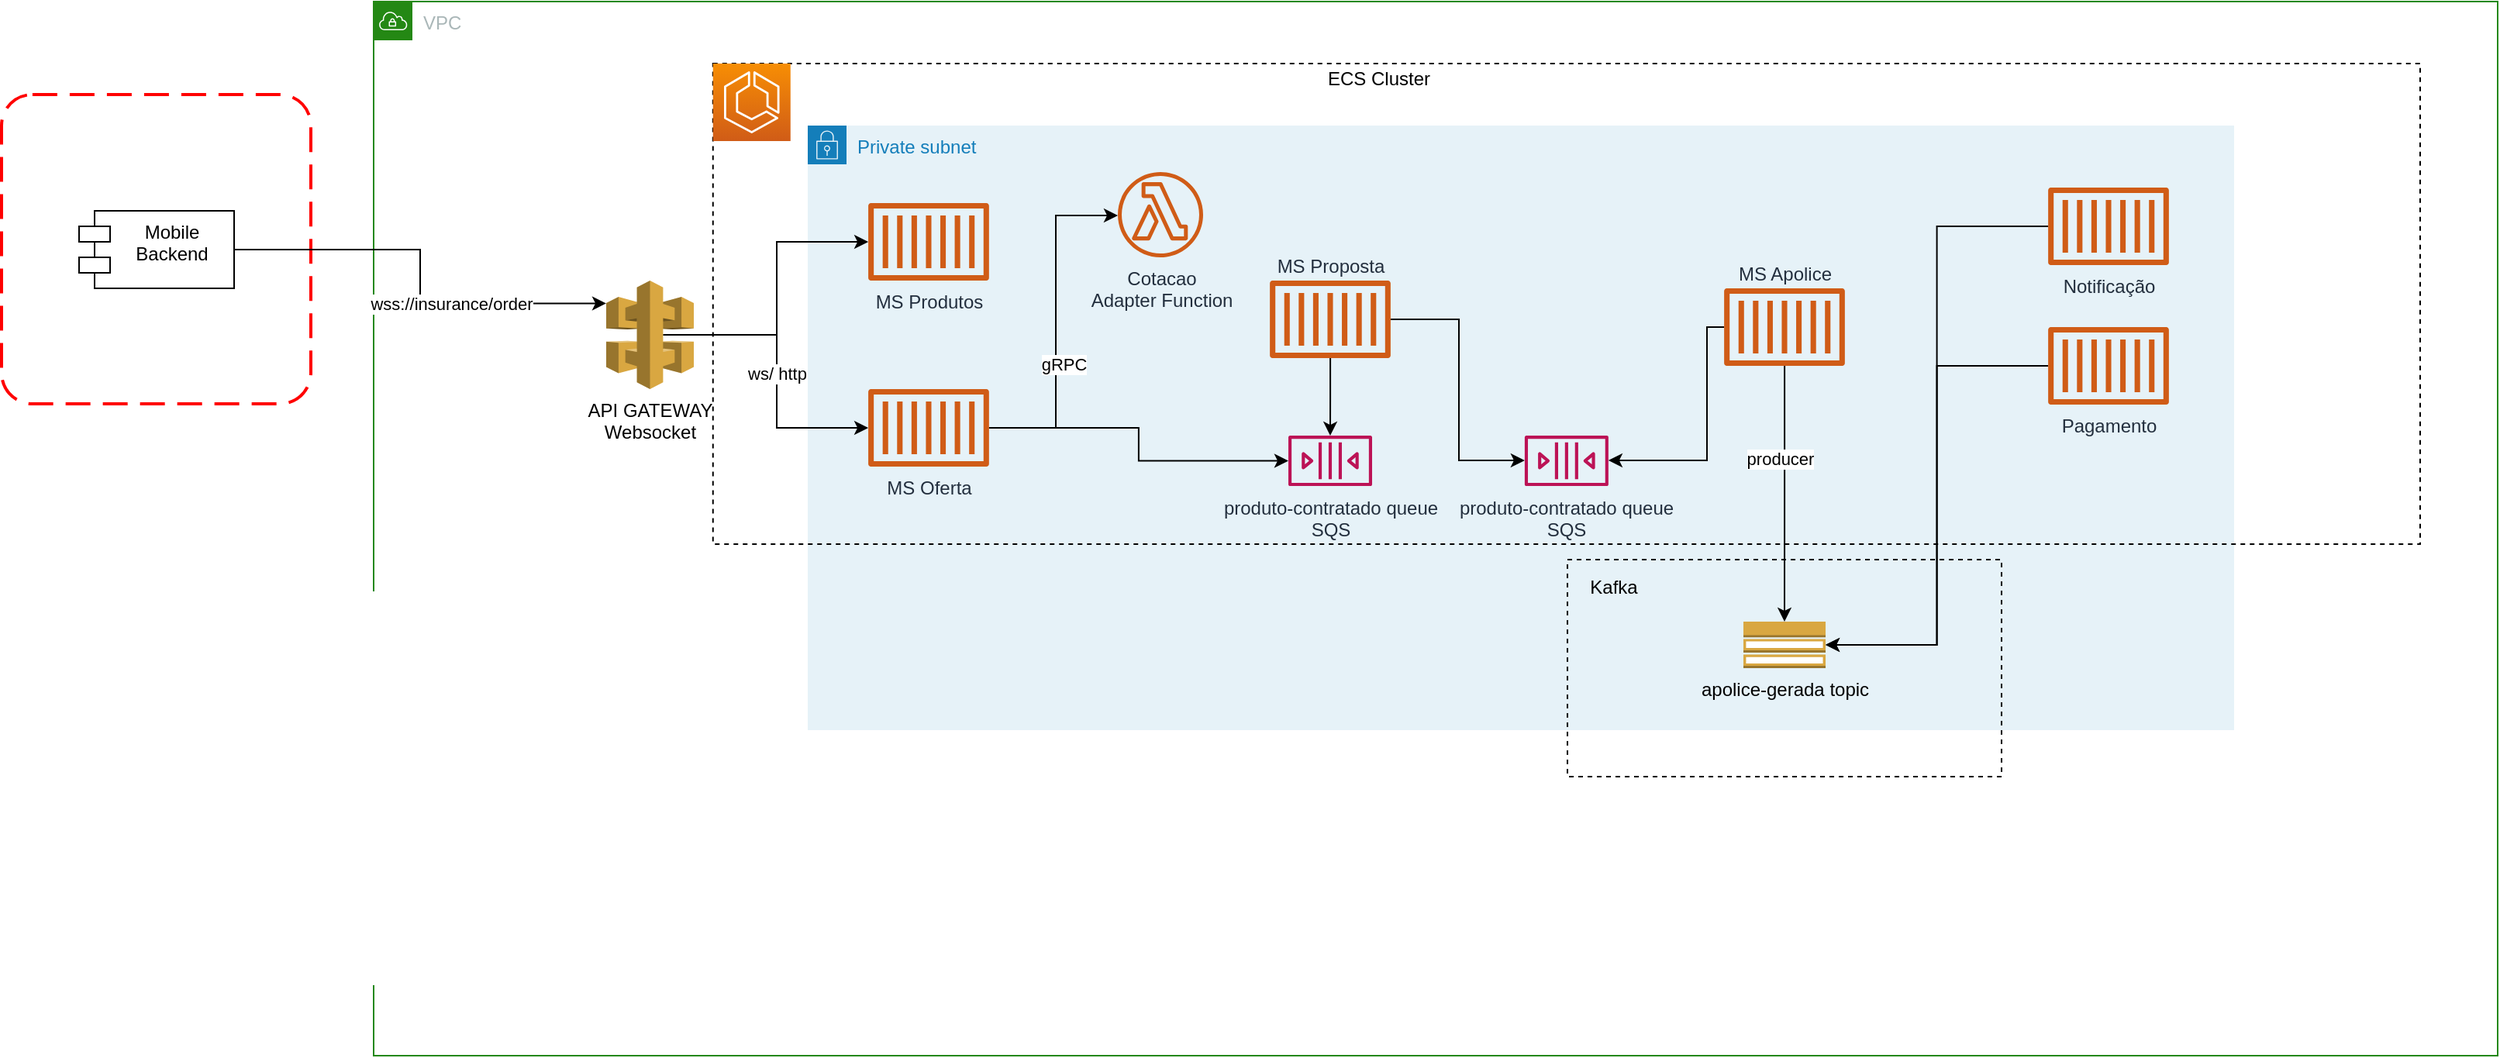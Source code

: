 <mxfile version="14.8.2" type="github" pages="2">
  <diagram name="Diagram" id="b5b7bab2-c9e2-2cf4-8b2a-24fd1a2a6d21">
    <mxGraphModel dx="1935" dy="450" grid="1" gridSize="10" guides="1" tooltips="1" connect="1" arrows="1" fold="1" page="1" pageScale="1" pageWidth="827" pageHeight="1169" background="#ffffff" math="0" shadow="0">
      <root>
        <mxCell id="0" />
        <mxCell id="1" parent="0" />
        <mxCell id="tvd1okN19O1a-mlgR9g5-3" value="Private subnet" style="points=[[0,0],[0.25,0],[0.5,0],[0.75,0],[1,0],[1,0.25],[1,0.5],[1,0.75],[1,1],[0.75,1],[0.5,1],[0.25,1],[0,1],[0,0.75],[0,0.5],[0,0.25]];outlineConnect=0;gradientColor=none;html=1;whiteSpace=wrap;fontSize=12;fontStyle=0;shape=mxgraph.aws4.group;grIcon=mxgraph.aws4.group_security_group;grStroke=0;strokeColor=#147EBA;fillColor=#E6F2F8;verticalAlign=top;align=left;spacingLeft=30;fontColor=#147EBA;dashed=0;" parent="1" vertex="1">
          <mxGeometry x="420" y="480" width="920" height="390" as="geometry" />
        </mxCell>
        <mxCell id="tvd1okN19O1a-mlgR9g5-1" value="VPC" style="points=[[0,0],[0.25,0],[0.5,0],[0.75,0],[1,0],[1,0.25],[1,0.5],[1,0.75],[1,1],[0.75,1],[0.5,1],[0.25,1],[0,1],[0,0.75],[0,0.5],[0,0.25]];outlineConnect=0;gradientColor=none;html=1;whiteSpace=wrap;fontSize=12;fontStyle=0;shape=mxgraph.aws4.group;grIcon=mxgraph.aws4.group_vpc;strokeColor=#248814;fillColor=none;verticalAlign=top;align=left;spacingLeft=30;fontColor=#AAB7B8;dashed=0;" parent="1" vertex="1">
          <mxGeometry x="140" y="400" width="1370" height="680" as="geometry" />
        </mxCell>
        <mxCell id="tvd1okN19O1a-mlgR9g5-6" value="" style="group" parent="1" vertex="1" connectable="0">
          <mxGeometry x="370" y="440" width="1090" height="328" as="geometry" />
        </mxCell>
        <mxCell id="tvd1okN19O1a-mlgR9g5-5" value="" style="whiteSpace=wrap;html=1;fillColor=none;dashed=1;" parent="tvd1okN19O1a-mlgR9g5-6" vertex="1">
          <mxGeometry x="-11.122" width="1101.122" height="310" as="geometry" />
        </mxCell>
        <mxCell id="tvd1okN19O1a-mlgR9g5-4" value="" style="outlineConnect=0;fontColor=#232F3E;gradientColor=#F78E04;gradientDirection=north;fillColor=#D05C17;strokeColor=#ffffff;dashed=0;verticalLabelPosition=bottom;verticalAlign=top;align=center;html=1;fontSize=12;fontStyle=0;aspect=fixed;shape=mxgraph.aws4.resourceIcon;resIcon=mxgraph.aws4.ecs;" parent="tvd1okN19O1a-mlgR9g5-6" vertex="1">
          <mxGeometry x="-11.122" width="50" height="50" as="geometry" />
        </mxCell>
        <mxCell id="tvd1okN19O1a-mlgR9g5-9" value="MS Produtos" style="outlineConnect=0;fontColor=#232F3E;gradientColor=none;fillColor=#D05C17;strokeColor=none;dashed=0;verticalLabelPosition=bottom;verticalAlign=top;align=center;html=1;fontSize=12;fontStyle=0;aspect=fixed;pointerEvents=1;shape=mxgraph.aws4.container_1;" parent="tvd1okN19O1a-mlgR9g5-6" vertex="1">
          <mxGeometry x="88.98" y="90" width="78" height="50" as="geometry" />
        </mxCell>
        <mxCell id="wl0AFMPT9J54D38UUOsd-4" style="edgeStyle=orthogonalEdgeStyle;rounded=0;orthogonalLoop=1;jettySize=auto;html=1;" parent="tvd1okN19O1a-mlgR9g5-6" source="tvd1okN19O1a-mlgR9g5-7" target="wl0AFMPT9J54D38UUOsd-11" edge="1">
          <mxGeometry relative="1" as="geometry">
            <mxPoint x="240" y="165" as="targetPoint" />
            <Array as="points">
              <mxPoint x="210" y="235" />
              <mxPoint x="210" y="98" />
            </Array>
          </mxGeometry>
        </mxCell>
        <mxCell id="wl0AFMPT9J54D38UUOsd-5" value="gRPC" style="edgeLabel;html=1;align=center;verticalAlign=middle;resizable=0;points=[];" parent="wl0AFMPT9J54D38UUOsd-4" vertex="1" connectable="0">
          <mxGeometry x="-0.231" y="-5" relative="1" as="geometry">
            <mxPoint as="offset" />
          </mxGeometry>
        </mxCell>
        <mxCell id="wl0AFMPT9J54D38UUOsd-7" style="edgeStyle=orthogonalEdgeStyle;rounded=0;orthogonalLoop=1;jettySize=auto;html=1;" parent="tvd1okN19O1a-mlgR9g5-6" source="tvd1okN19O1a-mlgR9g5-7" target="wl0AFMPT9J54D38UUOsd-6" edge="1">
          <mxGeometry relative="1" as="geometry" />
        </mxCell>
        <mxCell id="tvd1okN19O1a-mlgR9g5-7" value="MS Oferta" style="outlineConnect=0;fontColor=#232F3E;gradientColor=none;fillColor=#D05C17;strokeColor=none;dashed=0;verticalLabelPosition=bottom;verticalAlign=top;align=center;html=1;fontSize=12;fontStyle=0;aspect=fixed;pointerEvents=1;shape=mxgraph.aws4.container_1;" parent="tvd1okN19O1a-mlgR9g5-6" vertex="1">
          <mxGeometry x="88.98" y="210" width="78" height="50" as="geometry" />
        </mxCell>
        <mxCell id="wl0AFMPT9J54D38UUOsd-8" style="edgeStyle=orthogonalEdgeStyle;rounded=0;orthogonalLoop=1;jettySize=auto;html=1;" parent="tvd1okN19O1a-mlgR9g5-6" source="tvd1okN19O1a-mlgR9g5-8" target="wl0AFMPT9J54D38UUOsd-6" edge="1">
          <mxGeometry relative="1" as="geometry" />
        </mxCell>
        <mxCell id="wl0AFMPT9J54D38UUOsd-10" style="edgeStyle=orthogonalEdgeStyle;rounded=0;orthogonalLoop=1;jettySize=auto;html=1;" parent="tvd1okN19O1a-mlgR9g5-6" source="tvd1okN19O1a-mlgR9g5-8" target="wl0AFMPT9J54D38UUOsd-9" edge="1">
          <mxGeometry relative="1" as="geometry">
            <Array as="points">
              <mxPoint x="470" y="165" />
              <mxPoint x="470" y="256" />
            </Array>
          </mxGeometry>
        </mxCell>
        <mxCell id="tvd1okN19O1a-mlgR9g5-8" value="MS Proposta" style="outlineConnect=0;fontColor=#232F3E;gradientColor=none;fillColor=#D05C17;strokeColor=none;dashed=0;verticalLabelPosition=top;verticalAlign=bottom;align=center;html=1;fontSize=12;fontStyle=0;aspect=fixed;pointerEvents=1;shape=mxgraph.aws4.container_1;labelPosition=center;" parent="tvd1okN19O1a-mlgR9g5-6" vertex="1">
          <mxGeometry x="348" y="140" width="78" height="50" as="geometry" />
        </mxCell>
        <mxCell id="wl0AFMPT9J54D38UUOsd-6" value="produto-contratado queue&lt;br&gt;SQS" style="outlineConnect=0;fontColor=#232F3E;gradientColor=none;fillColor=#BC1356;strokeColor=none;dashed=0;verticalLabelPosition=bottom;verticalAlign=top;align=center;html=1;fontSize=12;fontStyle=0;aspect=fixed;pointerEvents=1;shape=mxgraph.aws4.queue;" parent="tvd1okN19O1a-mlgR9g5-6" vertex="1">
          <mxGeometry x="360" y="240" width="54" height="32.54" as="geometry" />
        </mxCell>
        <mxCell id="iYgJHh3t-7WdSJXqQDM3-1" style="edgeStyle=orthogonalEdgeStyle;rounded=0;orthogonalLoop=1;jettySize=auto;html=1;" edge="1" parent="tvd1okN19O1a-mlgR9g5-6" source="tvd1okN19O1a-mlgR9g5-12" target="wl0AFMPT9J54D38UUOsd-9">
          <mxGeometry relative="1" as="geometry">
            <Array as="points">
              <mxPoint x="630" y="170" />
              <mxPoint x="630" y="256" />
            </Array>
          </mxGeometry>
        </mxCell>
        <mxCell id="tvd1okN19O1a-mlgR9g5-12" value="MS Apolice" style="outlineConnect=0;fontColor=#232F3E;gradientColor=none;fillColor=#D05C17;strokeColor=none;dashed=0;verticalLabelPosition=top;verticalAlign=bottom;align=center;html=1;fontSize=12;fontStyle=0;aspect=fixed;pointerEvents=1;shape=mxgraph.aws4.container_1;labelPosition=center;" parent="tvd1okN19O1a-mlgR9g5-6" vertex="1">
          <mxGeometry x="641" y="145" width="78" height="50" as="geometry" />
        </mxCell>
        <mxCell id="wl0AFMPT9J54D38UUOsd-9" value="produto-contratado queue&lt;br&gt;SQS" style="outlineConnect=0;fontColor=#232F3E;gradientColor=none;fillColor=#BC1356;strokeColor=none;dashed=0;verticalLabelPosition=bottom;verticalAlign=top;align=center;html=1;fontSize=12;fontStyle=0;aspect=fixed;pointerEvents=1;shape=mxgraph.aws4.queue;" parent="tvd1okN19O1a-mlgR9g5-6" vertex="1">
          <mxGeometry x="512.44" y="240" width="54" height="32.54" as="geometry" />
        </mxCell>
        <mxCell id="wl0AFMPT9J54D38UUOsd-11" value="Cotacao &lt;br&gt;Adapter Function" style="outlineConnect=0;fontColor=#232F3E;gradientColor=none;fillColor=#D05C17;strokeColor=none;dashed=0;verticalLabelPosition=bottom;verticalAlign=top;align=center;html=1;fontSize=12;fontStyle=0;aspect=fixed;pointerEvents=1;shape=mxgraph.aws4.lambda_function;" parent="tvd1okN19O1a-mlgR9g5-6" vertex="1">
          <mxGeometry x="250" y="70" width="55" height="55" as="geometry" />
        </mxCell>
        <mxCell id="tvd1okN19O1a-mlgR9g5-2" value="" style="rounded=1;arcSize=10;dashed=1;strokeColor=#ff0000;fillColor=none;gradientColor=none;dashPattern=8 4;strokeWidth=2;" parent="1" vertex="1">
          <mxGeometry x="-100" y="460" width="199.5" height="199.5" as="geometry" />
        </mxCell>
        <mxCell id="tvd1okN19O1a-mlgR9g5-14" value="ECS Cluster" style="text;html=1;resizable=0;autosize=1;align=center;verticalAlign=middle;points=[];fillColor=none;strokeColor=none;rounded=0;dashed=1;" parent="1" vertex="1">
          <mxGeometry x="748" y="440" width="80" height="20" as="geometry" />
        </mxCell>
        <mxCell id="Gdchr0kUo4fgMxnwDDe_-3" value="" style="whiteSpace=wrap;html=1;fillColor=none;dashed=1;" parent="1" vertex="1">
          <mxGeometry x="910" y="760" width="280" height="140" as="geometry" />
        </mxCell>
        <mxCell id="Gdchr0kUo4fgMxnwDDe_-13" value="apolice-gerada topic" style="outlineConnect=0;dashed=0;verticalLabelPosition=bottom;verticalAlign=top;align=center;html=1;shape=mxgraph.aws3.topic_2;fillColor=#D9A741;gradientColor=none;" parent="1" vertex="1">
          <mxGeometry x="1023.5" y="800" width="53" height="30" as="geometry" />
        </mxCell>
        <mxCell id="iYgJHh3t-7WdSJXqQDM3-5" style="edgeStyle=orthogonalEdgeStyle;rounded=0;orthogonalLoop=1;jettySize=auto;html=1;entryX=1;entryY=0.5;entryDx=0;entryDy=0;entryPerimeter=0;" edge="1" parent="1" source="Gdchr0kUo4fgMxnwDDe_-21" target="Gdchr0kUo4fgMxnwDDe_-13">
          <mxGeometry relative="1" as="geometry" />
        </mxCell>
        <mxCell id="Gdchr0kUo4fgMxnwDDe_-21" value="Notificação" style="outlineConnect=0;fontColor=#232F3E;gradientColor=none;fillColor=#D05C17;strokeColor=none;dashed=0;verticalLabelPosition=bottom;verticalAlign=top;align=center;html=1;fontSize=12;fontStyle=0;aspect=fixed;pointerEvents=1;shape=mxgraph.aws4.container_1;" parent="1" vertex="1">
          <mxGeometry x="1220" y="520" width="78" height="50" as="geometry" />
        </mxCell>
        <mxCell id="iYgJHh3t-7WdSJXqQDM3-6" style="edgeStyle=orthogonalEdgeStyle;rounded=0;orthogonalLoop=1;jettySize=auto;html=1;entryX=1;entryY=0.5;entryDx=0;entryDy=0;entryPerimeter=0;" edge="1" parent="1" source="Gdchr0kUo4fgMxnwDDe_-22" target="Gdchr0kUo4fgMxnwDDe_-13">
          <mxGeometry relative="1" as="geometry" />
        </mxCell>
        <mxCell id="Gdchr0kUo4fgMxnwDDe_-22" value="Pagamento" style="outlineConnect=0;fontColor=#232F3E;gradientColor=none;fillColor=#D05C17;strokeColor=none;dashed=0;verticalLabelPosition=bottom;verticalAlign=top;align=center;html=1;fontSize=12;fontStyle=0;aspect=fixed;pointerEvents=1;shape=mxgraph.aws4.container_1;" parent="1" vertex="1">
          <mxGeometry x="1220" y="610" width="78" height="50" as="geometry" />
        </mxCell>
        <mxCell id="wl0AFMPT9J54D38UUOsd-1" style="edgeStyle=orthogonalEdgeStyle;rounded=0;orthogonalLoop=1;jettySize=auto;html=1;exitX=0.65;exitY=0.5;exitDx=0;exitDy=0;exitPerimeter=0;" parent="1" source="Gdchr0kUo4fgMxnwDDe_-34" target="tvd1okN19O1a-mlgR9g5-9" edge="1">
          <mxGeometry relative="1" as="geometry">
            <Array as="points">
              <mxPoint x="400" y="615" />
              <mxPoint x="400" y="555" />
            </Array>
          </mxGeometry>
        </mxCell>
        <mxCell id="wl0AFMPT9J54D38UUOsd-2" style="edgeStyle=orthogonalEdgeStyle;rounded=0;orthogonalLoop=1;jettySize=auto;html=1;exitX=0.65;exitY=0.5;exitDx=0;exitDy=0;exitPerimeter=0;" parent="1" source="Gdchr0kUo4fgMxnwDDe_-34" target="tvd1okN19O1a-mlgR9g5-7" edge="1">
          <mxGeometry relative="1" as="geometry">
            <Array as="points">
              <mxPoint x="400" y="615" />
              <mxPoint x="400" y="675" />
            </Array>
          </mxGeometry>
        </mxCell>
        <mxCell id="iYgJHh3t-7WdSJXqQDM3-7" value="ws/ http" style="edgeLabel;html=1;align=center;verticalAlign=middle;resizable=0;points=[];" vertex="1" connectable="0" parent="wl0AFMPT9J54D38UUOsd-2">
          <mxGeometry x="-0.467" y="-2" relative="1" as="geometry">
            <mxPoint x="22" y="23" as="offset" />
          </mxGeometry>
        </mxCell>
        <mxCell id="Gdchr0kUo4fgMxnwDDe_-34" value="API GATEWAY&lt;br&gt;Websocket" style="outlineConnect=0;dashed=0;verticalLabelPosition=bottom;verticalAlign=top;align=center;html=1;shape=mxgraph.aws3.api_gateway;fillColor=#D9A741;gradientColor=none;" parent="1" vertex="1">
          <mxGeometry x="290" y="580" width="56.5" height="70" as="geometry" />
        </mxCell>
        <mxCell id="Gdchr0kUo4fgMxnwDDe_-37" style="edgeStyle=orthogonalEdgeStyle;rounded=0;sketch=0;jumpStyle=sharp;orthogonalLoop=1;jettySize=auto;html=1;exitX=1;exitY=0.5;exitDx=0;exitDy=0;entryX=0;entryY=0.21;entryDx=0;entryDy=0;entryPerimeter=0;shadow=0;" parent="1" source="Gdchr0kUo4fgMxnwDDe_-36" target="Gdchr0kUo4fgMxnwDDe_-34" edge="1">
          <mxGeometry relative="1" as="geometry" />
        </mxCell>
        <mxCell id="Gdchr0kUo4fgMxnwDDe_-38" value="wss://insurance/order" style="edgeLabel;html=1;align=center;verticalAlign=middle;resizable=0;points=[];" parent="Gdchr0kUo4fgMxnwDDe_-37" vertex="1" connectable="0">
          <mxGeometry x="0.272" relative="1" as="geometry">
            <mxPoint as="offset" />
          </mxGeometry>
        </mxCell>
        <mxCell id="Gdchr0kUo4fgMxnwDDe_-36" value="Mobile&#xa;Backend" style="shape=module;align=left;spacingLeft=20;align=center;verticalAlign=top;" parent="1" vertex="1">
          <mxGeometry x="-50" y="535" width="100" height="50" as="geometry" />
        </mxCell>
        <mxCell id="iYgJHh3t-7WdSJXqQDM3-2" value="Kafka" style="text;html=1;strokeColor=none;fillColor=none;align=center;verticalAlign=middle;whiteSpace=wrap;rounded=0;" vertex="1" parent="1">
          <mxGeometry x="920" y="768" width="40" height="20" as="geometry" />
        </mxCell>
        <mxCell id="iYgJHh3t-7WdSJXqQDM3-3" style="edgeStyle=orthogonalEdgeStyle;rounded=0;orthogonalLoop=1;jettySize=auto;html=1;" edge="1" parent="1" source="tvd1okN19O1a-mlgR9g5-12" target="Gdchr0kUo4fgMxnwDDe_-13">
          <mxGeometry relative="1" as="geometry" />
        </mxCell>
        <mxCell id="iYgJHh3t-7WdSJXqQDM3-4" value="producer" style="edgeLabel;html=1;align=center;verticalAlign=middle;resizable=0;points=[];" vertex="1" connectable="0" parent="iYgJHh3t-7WdSJXqQDM3-3">
          <mxGeometry x="-0.272" y="-3" relative="1" as="geometry">
            <mxPoint as="offset" />
          </mxGeometry>
        </mxCell>
      </root>
    </mxGraphModel>
  </diagram>
  <diagram id="hQ4bSKGDiyixmfQmKz6_" name="DDD">
    <mxGraphModel dx="1108" dy="2788" grid="1" gridSize="10" guides="1" tooltips="1" connect="1" arrows="1" fold="1" page="1" pageScale="1" pageWidth="827" pageHeight="1169" math="0" shadow="0">
      <root>
        <mxCell id="13yXxWtZKbe10SywwQQT-0" />
        <mxCell id="13yXxWtZKbe10SywwQQT-1" parent="13yXxWtZKbe10SywwQQT-0" />
        <mxCell id="13yXxWtZKbe10SywwQQT-38" style="edgeStyle=orthogonalEdgeStyle;orthogonalLoop=1;jettySize=auto;html=1;exitX=1;exitY=0.5;exitDx=0;exitDy=0;entryX=0;entryY=0.5;entryDx=0;entryDy=0;rounded=1;" parent="13yXxWtZKbe10SywwQQT-1" source="13yXxWtZKbe10SywwQQT-3" target="13yXxWtZKbe10SywwQQT-7" edge="1">
          <mxGeometry relative="1" as="geometry" />
        </mxCell>
        <mxCell id="13yXxWtZKbe10SywwQQT-42" value="D" style="edgeLabel;html=1;align=center;verticalAlign=middle;resizable=0;points=[];" parent="13yXxWtZKbe10SywwQQT-38" vertex="1" connectable="0">
          <mxGeometry x="-0.912" y="1" relative="1" as="geometry">
            <mxPoint x="1" as="offset" />
          </mxGeometry>
        </mxCell>
        <mxCell id="13yXxWtZKbe10SywwQQT-43" value="U" style="edgeLabel;html=1;align=center;verticalAlign=middle;resizable=0;points=[];" parent="13yXxWtZKbe10SywwQQT-38" vertex="1" connectable="0">
          <mxGeometry x="0.821" relative="1" as="geometry">
            <mxPoint as="offset" />
          </mxGeometry>
        </mxCell>
        <mxCell id="13yXxWtZKbe10SywwQQT-44" value="ACL" style="edgeLabel;html=1;align=center;verticalAlign=middle;resizable=0;points=[];" parent="13yXxWtZKbe10SywwQQT-38" vertex="1" connectable="0">
          <mxGeometry x="-0.793" y="-1" relative="1" as="geometry">
            <mxPoint x="-16.5" y="14" as="offset" />
          </mxGeometry>
        </mxCell>
        <mxCell id="13yXxWtZKbe10SywwQQT-56" style="edgeStyle=orthogonalEdgeStyle;orthogonalLoop=1;jettySize=auto;html=1;exitX=0.75;exitY=0;exitDx=0;exitDy=0;entryX=0;entryY=0.5;entryDx=0;entryDy=0;rounded=1;" parent="13yXxWtZKbe10SywwQQT-1" source="13yXxWtZKbe10SywwQQT-3" target="13yXxWtZKbe10SywwQQT-46" edge="1">
          <mxGeometry relative="1" as="geometry" />
        </mxCell>
        <mxCell id="13yXxWtZKbe10SywwQQT-57" value="ACL" style="edgeLabel;html=1;align=center;verticalAlign=middle;resizable=0;points=[];" parent="13yXxWtZKbe10SywwQQT-56" vertex="1" connectable="0">
          <mxGeometry x="-0.932" y="3" relative="1" as="geometry">
            <mxPoint as="offset" />
          </mxGeometry>
        </mxCell>
        <mxCell id="13yXxWtZKbe10SywwQQT-58" style="edgeStyle=orthogonalEdgeStyle;rounded=1;orthogonalLoop=1;jettySize=auto;html=1;exitX=0.5;exitY=1;exitDx=0;exitDy=0;entryX=0.5;entryY=0;entryDx=0;entryDy=0;" parent="13yXxWtZKbe10SywwQQT-1" source="13yXxWtZKbe10SywwQQT-3" target="13yXxWtZKbe10SywwQQT-11" edge="1">
          <mxGeometry relative="1" as="geometry" />
        </mxCell>
        <mxCell id="13yXxWtZKbe10SywwQQT-59" value="OHS/PL" style="edgeLabel;html=1;align=center;verticalAlign=middle;resizable=0;points=[];" parent="13yXxWtZKbe10SywwQQT-58" vertex="1" connectable="0">
          <mxGeometry x="-0.867" y="2" relative="1" as="geometry">
            <mxPoint as="offset" />
          </mxGeometry>
        </mxCell>
        <mxCell id="13yXxWtZKbe10SywwQQT-60" value="ACL" style="edgeLabel;html=1;align=center;verticalAlign=middle;resizable=0;points=[];" parent="13yXxWtZKbe10SywwQQT-58" vertex="1" connectable="0">
          <mxGeometry x="0.8" y="1" relative="1" as="geometry">
            <mxPoint as="offset" />
          </mxGeometry>
        </mxCell>
        <mxCell id="13yXxWtZKbe10SywwQQT-3" value="" style="rounded=1;whiteSpace=wrap;html=1;arcSize=6;" parent="13yXxWtZKbe10SywwQQT-1" vertex="1">
          <mxGeometry x="72.5" y="-1160" width="375" height="290" as="geometry" />
        </mxCell>
        <mxCell id="13yXxWtZKbe10SywwQQT-4" value="Market" style="text;html=1;strokeColor=none;fillColor=none;align=center;verticalAlign=middle;whiteSpace=wrap;rounded=0;" parent="13yXxWtZKbe10SywwQQT-1" vertex="1">
          <mxGeometry x="70" y="-1160" width="90" height="20" as="geometry" />
        </mxCell>
        <mxCell id="13yXxWtZKbe10SywwQQT-7" value="" style="rounded=1;whiteSpace=wrap;html=1;arcSize=6;" parent="13yXxWtZKbe10SywwQQT-1" vertex="1">
          <mxGeometry x="732.5" y="-1160" width="375" height="290" as="geometry" />
        </mxCell>
        <mxCell id="13yXxWtZKbe10SywwQQT-8" value="Products Management" style="text;html=1;strokeColor=none;fillColor=none;align=center;verticalAlign=middle;whiteSpace=wrap;rounded=0;" parent="13yXxWtZKbe10SywwQQT-1" vertex="1">
          <mxGeometry x="730" y="-1160" width="150" height="20" as="geometry" />
        </mxCell>
        <mxCell id="13yXxWtZKbe10SywwQQT-9" value="" style="rounded=1;whiteSpace=wrap;html=1;arcSize=6;" parent="13yXxWtZKbe10SywwQQT-1" vertex="1">
          <mxGeometry x="730" y="-720" width="375" height="270" as="geometry" />
        </mxCell>
        <mxCell id="13yXxWtZKbe10SywwQQT-10" value="Payments" style="text;html=1;strokeColor=none;fillColor=none;align=center;verticalAlign=middle;whiteSpace=wrap;rounded=0;" parent="13yXxWtZKbe10SywwQQT-1" vertex="1">
          <mxGeometry x="737.5" y="-720" width="65" height="20" as="geometry" />
        </mxCell>
        <mxCell id="13yXxWtZKbe10SywwQQT-62" style="edgeStyle=orthogonalEdgeStyle;rounded=1;orthogonalLoop=1;jettySize=auto;html=1;exitX=1;exitY=0.5;exitDx=0;exitDy=0;entryX=0;entryY=0.5;entryDx=0;entryDy=0;" parent="13yXxWtZKbe10SywwQQT-1" source="13yXxWtZKbe10SywwQQT-11" target="13yXxWtZKbe10SywwQQT-9" edge="1">
          <mxGeometry relative="1" as="geometry" />
        </mxCell>
        <mxCell id="13yXxWtZKbe10SywwQQT-63" value="OHS" style="edgeLabel;html=1;align=center;verticalAlign=middle;resizable=0;points=[];" parent="13yXxWtZKbe10SywwQQT-62" vertex="1" connectable="0">
          <mxGeometry x="-0.911" y="-1" relative="1" as="geometry">
            <mxPoint as="offset" />
          </mxGeometry>
        </mxCell>
        <mxCell id="13yXxWtZKbe10SywwQQT-64" value="ACL" style="edgeLabel;html=1;align=center;verticalAlign=middle;resizable=0;points=[];" parent="13yXxWtZKbe10SywwQQT-62" vertex="1" connectable="0">
          <mxGeometry x="0.922" y="-3" relative="1" as="geometry">
            <mxPoint x="1" as="offset" />
          </mxGeometry>
        </mxCell>
        <mxCell id="13yXxWtZKbe10SywwQQT-11" value="" style="rounded=1;whiteSpace=wrap;html=1;arcSize=6;" parent="13yXxWtZKbe10SywwQQT-1" vertex="1">
          <mxGeometry x="72.5" y="-720" width="375" height="270" as="geometry" />
        </mxCell>
        <mxCell id="13yXxWtZKbe10SywwQQT-12" value="Customer Management" style="text;html=1;strokeColor=none;fillColor=none;align=center;verticalAlign=middle;whiteSpace=wrap;rounded=0;" parent="13yXxWtZKbe10SywwQQT-1" vertex="1">
          <mxGeometry x="80" y="-720" width="132.5" height="20" as="geometry" />
        </mxCell>
        <mxCell id="13yXxWtZKbe10SywwQQT-13" value="Offer" style="rounded=1;whiteSpace=wrap;html=1;" parent="13yXxWtZKbe10SywwQQT-1" vertex="1">
          <mxGeometry x="92.5" y="-1140" width="80" height="30" as="geometry" />
        </mxCell>
        <mxCell id="13yXxWtZKbe10SywwQQT-14" value="Proposal" style="rounded=1;whiteSpace=wrap;html=1;" parent="13yXxWtZKbe10SywwQQT-1" vertex="1">
          <mxGeometry x="202.5" y="-1140" width="80" height="30" as="geometry" />
        </mxCell>
        <mxCell id="13yXxWtZKbe10SywwQQT-15" value="Quota" style="rounded=1;whiteSpace=wrap;html=1;" parent="13yXxWtZKbe10SywwQQT-1" vertex="1">
          <mxGeometry x="316.25" y="-1140" width="80" height="30" as="geometry" />
        </mxCell>
        <mxCell id="13yXxWtZKbe10SywwQQT-16" value="Policy" style="rounded=1;whiteSpace=wrap;html=1;" parent="13yXxWtZKbe10SywwQQT-1" vertex="1">
          <mxGeometry x="80" y="-690" width="80" height="30" as="geometry" />
        </mxCell>
        <mxCell id="13yXxWtZKbe10SywwQQT-17" value="Insured" style="rounded=1;whiteSpace=wrap;html=1;" parent="13yXxWtZKbe10SywwQQT-1" vertex="1">
          <mxGeometry x="172.5" y="-690" width="80" height="30" as="geometry" />
        </mxCell>
        <mxCell id="13yXxWtZKbe10SywwQQT-18" value="Subscriber" style="rounded=1;whiteSpace=wrap;html=1;" parent="13yXxWtZKbe10SywwQQT-1" vertex="1">
          <mxGeometry x="267.5" y="-690" width="80" height="30" as="geometry" />
        </mxCell>
        <mxCell id="13yXxWtZKbe10SywwQQT-19" value="Dependent" style="rounded=1;whiteSpace=wrap;html=1;" parent="13yXxWtZKbe10SywwQQT-1" vertex="1">
          <mxGeometry x="362.5" y="-690" width="80" height="30" as="geometry" />
        </mxCell>
        <mxCell id="13yXxWtZKbe10SywwQQT-20" value="Address" style="rounded=1;whiteSpace=wrap;html=1;" parent="13yXxWtZKbe10SywwQQT-1" vertex="1">
          <mxGeometry x="80" y="-640" width="80" height="30" as="geometry" />
        </mxCell>
        <mxCell id="13yXxWtZKbe10SywwQQT-21" value="Cancellation" style="rounded=1;whiteSpace=wrap;html=1;" parent="13yXxWtZKbe10SywwQQT-1" vertex="1">
          <mxGeometry x="172.5" y="-640" width="80" height="30" as="geometry" />
        </mxCell>
        <mxCell id="13yXxWtZKbe10SywwQQT-22" value="Documents" style="rounded=1;whiteSpace=wrap;html=1;" parent="13yXxWtZKbe10SywwQQT-1" vertex="1">
          <mxGeometry x="267.5" y="-640" width="80" height="30" as="geometry" />
        </mxCell>
        <mxCell id="13yXxWtZKbe10SywwQQT-23" value="Questions" style="rounded=1;whiteSpace=wrap;html=1;" parent="13yXxWtZKbe10SywwQQT-1" vertex="1">
          <mxGeometry x="92.5" y="-1090" width="80" height="30" as="geometry" />
        </mxCell>
        <mxCell id="13yXxWtZKbe10SywwQQT-25" value="Product&lt;br&gt;Catalog" style="rounded=1;whiteSpace=wrap;html=1;" parent="13yXxWtZKbe10SywwQQT-1" vertex="1">
          <mxGeometry x="750" y="-1130" width="80" height="30" as="geometry" />
        </mxCell>
        <mxCell id="13yXxWtZKbe10SywwQQT-26" value="Coverage" style="rounded=1;whiteSpace=wrap;html=1;" parent="13yXxWtZKbe10SywwQQT-1" vertex="1">
          <mxGeometry x="847" y="-1130" width="80" height="30" as="geometry" />
        </mxCell>
        <mxCell id="13yXxWtZKbe10SywwQQT-27" value="Assistance" style="rounded=1;whiteSpace=wrap;html=1;" parent="13yXxWtZKbe10SywwQQT-1" vertex="1">
          <mxGeometry x="940" y="-1130" width="80" height="30" as="geometry" />
        </mxCell>
        <mxCell id="13yXxWtZKbe10SywwQQT-28" value="Assistance" style="rounded=1;whiteSpace=wrap;html=1;" parent="13yXxWtZKbe10SywwQQT-1" vertex="1">
          <mxGeometry x="750" y="-1080" width="80" height="30" as="geometry" />
        </mxCell>
        <mxCell id="13yXxWtZKbe10SywwQQT-29" value="Product Configuration" style="rounded=1;whiteSpace=wrap;html=1;" parent="13yXxWtZKbe10SywwQQT-1" vertex="1">
          <mxGeometry x="847" y="-1080" width="80" height="30" as="geometry" />
        </mxCell>
        <mxCell id="13yXxWtZKbe10SywwQQT-30" value="Payer" style="rounded=1;whiteSpace=wrap;html=1;" parent="13yXxWtZKbe10SywwQQT-1" vertex="1">
          <mxGeometry x="747.5" y="-690" width="80" height="30" as="geometry" />
        </mxCell>
        <mxCell id="13yXxWtZKbe10SywwQQT-31" value="Gateway&lt;br&gt;Provider" style="rounded=1;whiteSpace=wrap;html=1;" parent="13yXxWtZKbe10SywwQQT-1" vertex="1">
          <mxGeometry x="837.5" y="-690" width="80" height="30" as="geometry" />
        </mxCell>
        <mxCell id="13yXxWtZKbe10SywwQQT-32" value="Payment&lt;br&gt;Method" style="rounded=1;whiteSpace=wrap;html=1;" parent="13yXxWtZKbe10SywwQQT-1" vertex="1">
          <mxGeometry x="924.5" y="-690" width="80" height="30" as="geometry" />
        </mxCell>
        <mxCell id="13yXxWtZKbe10SywwQQT-33" value="Partners" style="rounded=1;whiteSpace=wrap;html=1;" parent="13yXxWtZKbe10SywwQQT-1" vertex="1">
          <mxGeometry x="940" y="-1080" width="80" height="30" as="geometry" />
        </mxCell>
        <mxCell id="13yXxWtZKbe10SywwQQT-35" value="Claims" style="rounded=1;whiteSpace=wrap;html=1;" parent="13yXxWtZKbe10SywwQQT-1" vertex="1">
          <mxGeometry x="80" y="-600" width="80" height="30" as="geometry" />
        </mxCell>
        <mxCell id="13yXxWtZKbe10SywwQQT-36" value="Customer" style="rounded=1;whiteSpace=wrap;html=1;" parent="13yXxWtZKbe10SywwQQT-1" vertex="1">
          <mxGeometry x="316.25" y="-1090" width="80" height="30" as="geometry" />
        </mxCell>
        <mxCell id="13yXxWtZKbe10SywwQQT-37" value="Product" style="rounded=1;whiteSpace=wrap;html=1;" parent="13yXxWtZKbe10SywwQQT-1" vertex="1">
          <mxGeometry x="202.5" y="-1090" width="80" height="30" as="geometry" />
        </mxCell>
        <mxCell id="13yXxWtZKbe10SywwQQT-54" value="" style="group" parent="13yXxWtZKbe10SywwQQT-1" vertex="1" connectable="0">
          <mxGeometry x="740" y="-1330" width="377.5" height="60" as="geometry" />
        </mxCell>
        <mxCell id="13yXxWtZKbe10SywwQQT-46" value="" style="rounded=1;whiteSpace=wrap;html=1;arcSize=6;" parent="13yXxWtZKbe10SywwQQT-54" vertex="1">
          <mxGeometry x="2.5" width="375" height="60" as="geometry" />
        </mxCell>
        <mxCell id="13yXxWtZKbe10SywwQQT-47" value="Insurance Partners" style="text;html=1;strokeColor=none;fillColor=none;align=center;verticalAlign=middle;whiteSpace=wrap;rounded=0;" parent="13yXxWtZKbe10SywwQQT-54" vertex="1">
          <mxGeometry width="150" height="20" as="geometry" />
        </mxCell>
        <mxCell id="Bz9km_hph_d7FijljpOJ-0" value="Notification" style="rounded=1;whiteSpace=wrap;html=1;" vertex="1" parent="13yXxWtZKbe10SywwQQT-1">
          <mxGeometry x="172.5" y="-600" width="80" height="30" as="geometry" />
        </mxCell>
      </root>
    </mxGraphModel>
  </diagram>
</mxfile>
